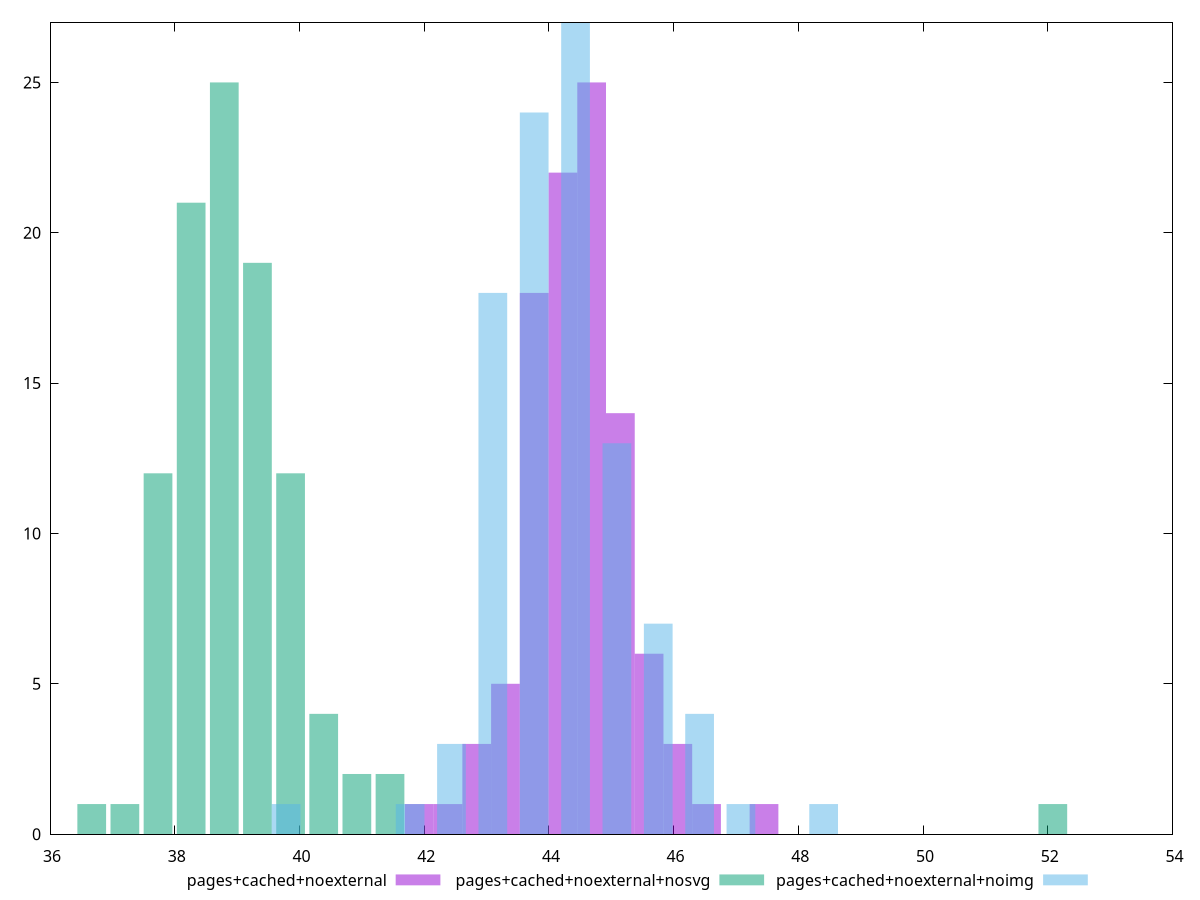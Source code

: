 $_pagesCachedNoexternal <<EOF
43.76423223242365 18
44.68558448994836 25
45.60693674747307 6
44.22490836118601 22
45.14626061871072 14
43.3035561036613 5
42.84287997489895 3
46.52828900499778 1
46.06761287623542 3
41.92152771737424 1
47.44964126252249 1
42.38220384613659 1
EOF
$_pagesCachedNoexternalNosvg <<EOF
39.326381867583265 19
40.38925705319362 4
39.85781946038844 12
37.73206908916772 12
38.263506681972906 21
38.79494427477808 25
52.08088409490756 1
36.669193903557364 1
40.9206946459988 2
41.452132238803976 2
37.20063149636255 1
EOF
$_pagesCachedNoexternalNoimg <<EOF
45.090394412839494 13
43.1011123063907 18
44.427300377356566 27
43.76420634187363 24
45.75348844832243 7
47.0796765192883 1
41.77492423542483 1
42.43801827090776 3
39.78564212897603 1
46.416582483805364 4
48.40586459025417 1
EOF
set key outside below
set terminal pngcairo
set output "report_00006_2020-11-02T20-21-41.718Z/bootup-time/bootup-time_pages+cached+noexternal_pages+cached+noexternal+nosvg_pages+cached+noexternal+noimg+hist.png"
set boxwidth 0.46067612876235425
set style fill transparent solid 0.5 noborder
set yrange [0:27]
plot $_pagesCachedNoexternal title "pages+cached+noexternal" with boxes ,$_pagesCachedNoexternalNosvg title "pages+cached+noexternal+nosvg" with boxes ,$_pagesCachedNoexternalNoimg title "pages+cached+noexternal+noimg" with boxes ,
